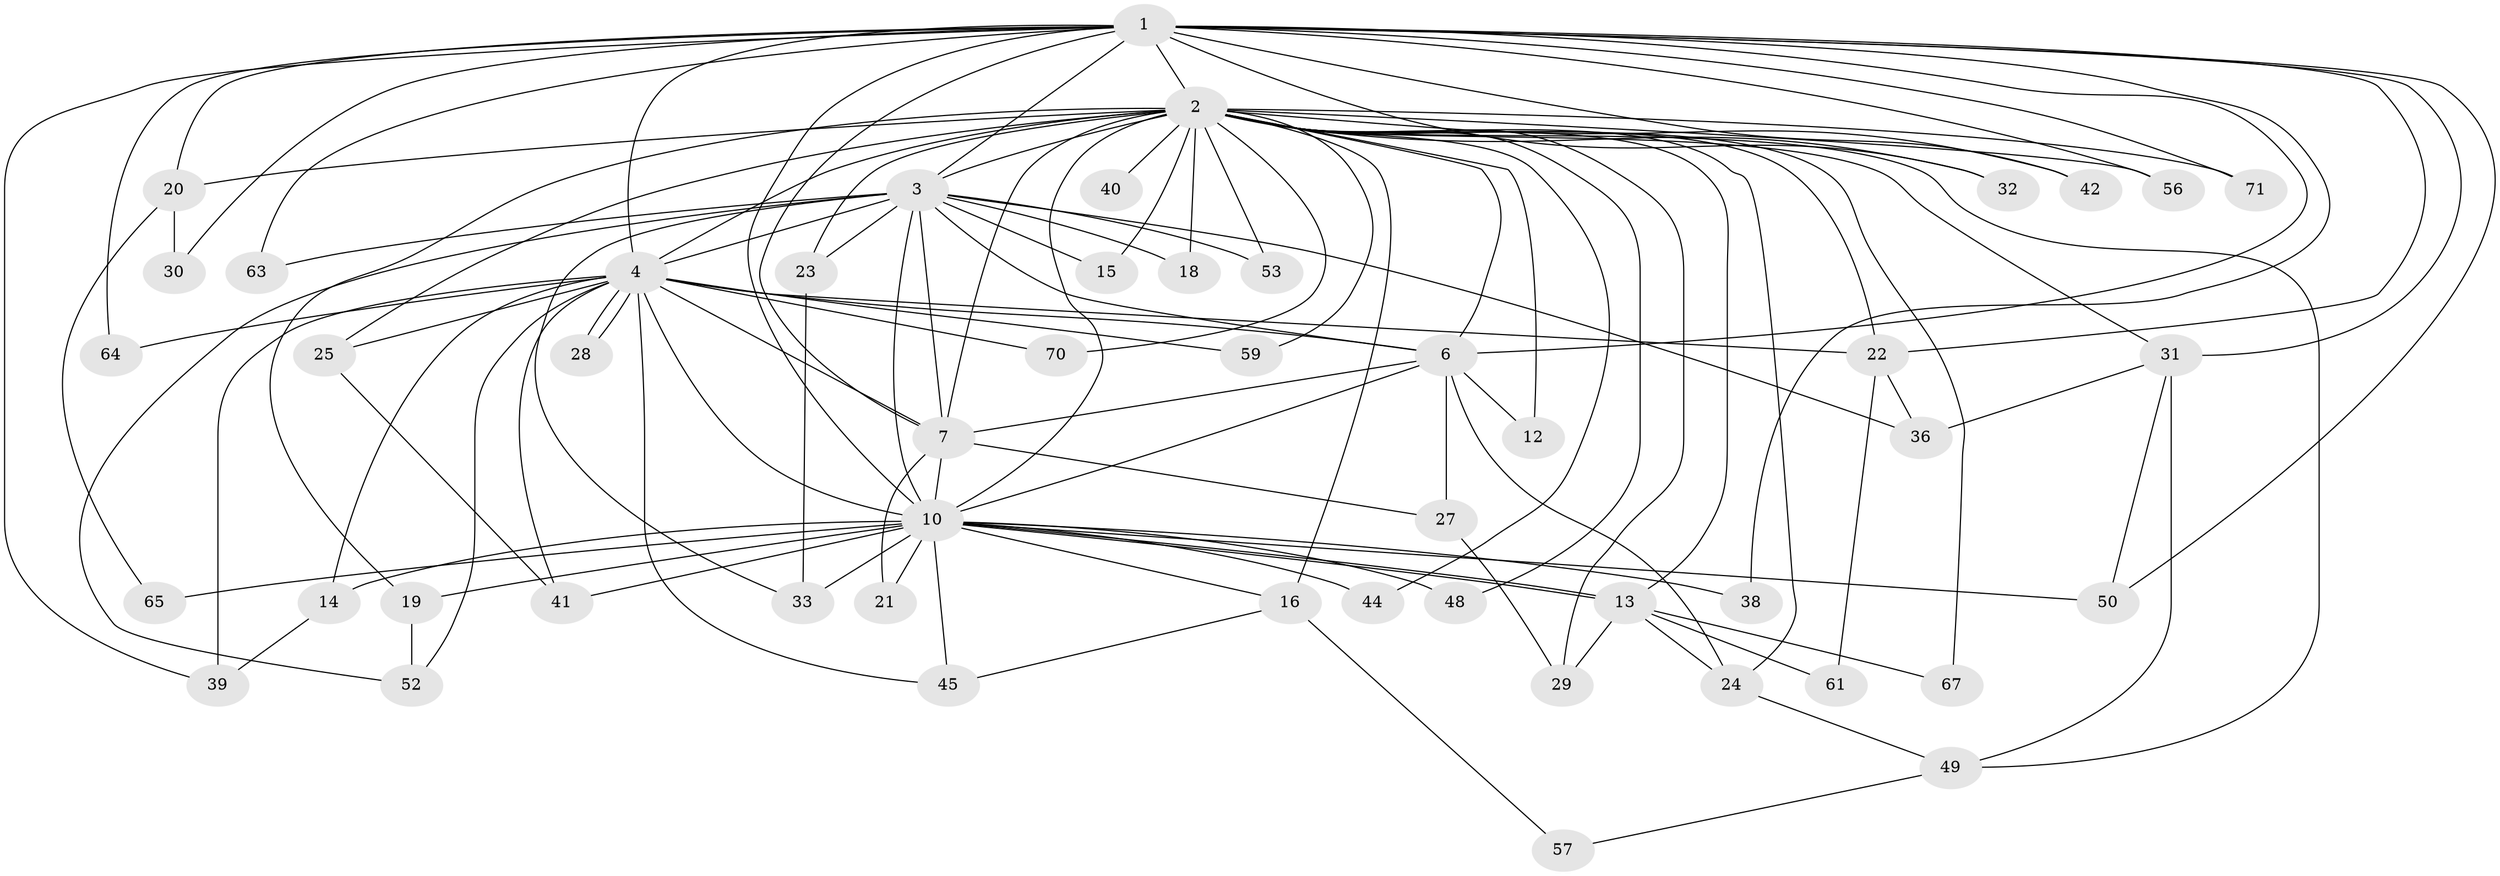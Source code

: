 // original degree distribution, {14: 0.0410958904109589, 23: 0.0410958904109589, 13: 0.0136986301369863, 12: 0.0136986301369863, 18: 0.0136986301369863, 25: 0.0136986301369863, 2: 0.5616438356164384, 7: 0.0136986301369863, 4: 0.0684931506849315, 5: 0.0410958904109589, 3: 0.1780821917808219}
// Generated by graph-tools (version 1.1) at 2025/41/03/06/25 10:41:34]
// undirected, 50 vertices, 118 edges
graph export_dot {
graph [start="1"]
  node [color=gray90,style=filled];
  1 [super="+8"];
  2 [super="+9"];
  3 [super="+5"];
  4 [super="+60"];
  6 [super="+11"];
  7 [super="+34"];
  10 [super="+17"];
  12;
  13 [super="+54"];
  14 [super="+58"];
  15;
  16 [super="+26"];
  18;
  19;
  20 [super="+37"];
  21;
  22 [super="+73"];
  23 [super="+35"];
  24 [super="+46"];
  25;
  27;
  28;
  29 [super="+51"];
  30;
  31 [super="+43"];
  32;
  33 [super="+72"];
  36;
  38;
  39 [super="+68"];
  40;
  41 [super="+47"];
  42;
  44;
  45 [super="+69"];
  48;
  49 [super="+62"];
  50 [super="+55"];
  52 [super="+66"];
  53;
  56;
  57;
  59;
  61;
  63;
  64;
  65;
  67;
  70;
  71;
  1 -- 2 [weight=4];
  1 -- 3 [weight=4];
  1 -- 4 [weight=2];
  1 -- 6 [weight=3];
  1 -- 7 [weight=2];
  1 -- 10 [weight=2];
  1 -- 20;
  1 -- 30;
  1 -- 32;
  1 -- 63;
  1 -- 64;
  1 -- 71;
  1 -- 31;
  1 -- 38;
  1 -- 39;
  1 -- 42;
  1 -- 56;
  1 -- 50;
  1 -- 22;
  2 -- 3 [weight=4];
  2 -- 4 [weight=2];
  2 -- 6 [weight=2];
  2 -- 7 [weight=2];
  2 -- 10 [weight=2];
  2 -- 15;
  2 -- 16 [weight=2];
  2 -- 19;
  2 -- 22;
  2 -- 25;
  2 -- 31;
  2 -- 40 [weight=2];
  2 -- 42;
  2 -- 53;
  2 -- 56;
  2 -- 59;
  2 -- 67;
  2 -- 70;
  2 -- 71;
  2 -- 12;
  2 -- 18;
  2 -- 20 [weight=2];
  2 -- 23;
  2 -- 32;
  2 -- 44;
  2 -- 48;
  2 -- 24;
  2 -- 29;
  2 -- 13;
  2 -- 49;
  3 -- 4 [weight=2];
  3 -- 6 [weight=2];
  3 -- 7 [weight=2];
  3 -- 10 [weight=3];
  3 -- 15;
  3 -- 18;
  3 -- 23 [weight=2];
  3 -- 63;
  3 -- 36;
  3 -- 52;
  3 -- 53;
  3 -- 33;
  4 -- 6;
  4 -- 7 [weight=2];
  4 -- 10 [weight=2];
  4 -- 14;
  4 -- 22;
  4 -- 25;
  4 -- 28;
  4 -- 28;
  4 -- 41;
  4 -- 45;
  4 -- 52;
  4 -- 59;
  4 -- 64;
  4 -- 70;
  4 -- 39;
  6 -- 7;
  6 -- 10;
  6 -- 12;
  6 -- 24;
  6 -- 27;
  7 -- 10;
  7 -- 21;
  7 -- 27;
  10 -- 13;
  10 -- 13;
  10 -- 14 [weight=2];
  10 -- 16;
  10 -- 19;
  10 -- 21;
  10 -- 33;
  10 -- 38;
  10 -- 44;
  10 -- 45;
  10 -- 48;
  10 -- 50;
  10 -- 65;
  10 -- 41;
  13 -- 24;
  13 -- 29;
  13 -- 61;
  13 -- 67;
  14 -- 39;
  16 -- 57;
  16 -- 45;
  19 -- 52;
  20 -- 30;
  20 -- 65;
  22 -- 36;
  22 -- 61;
  23 -- 33;
  24 -- 49;
  25 -- 41;
  27 -- 29;
  31 -- 50;
  31 -- 49;
  31 -- 36;
  49 -- 57;
}
